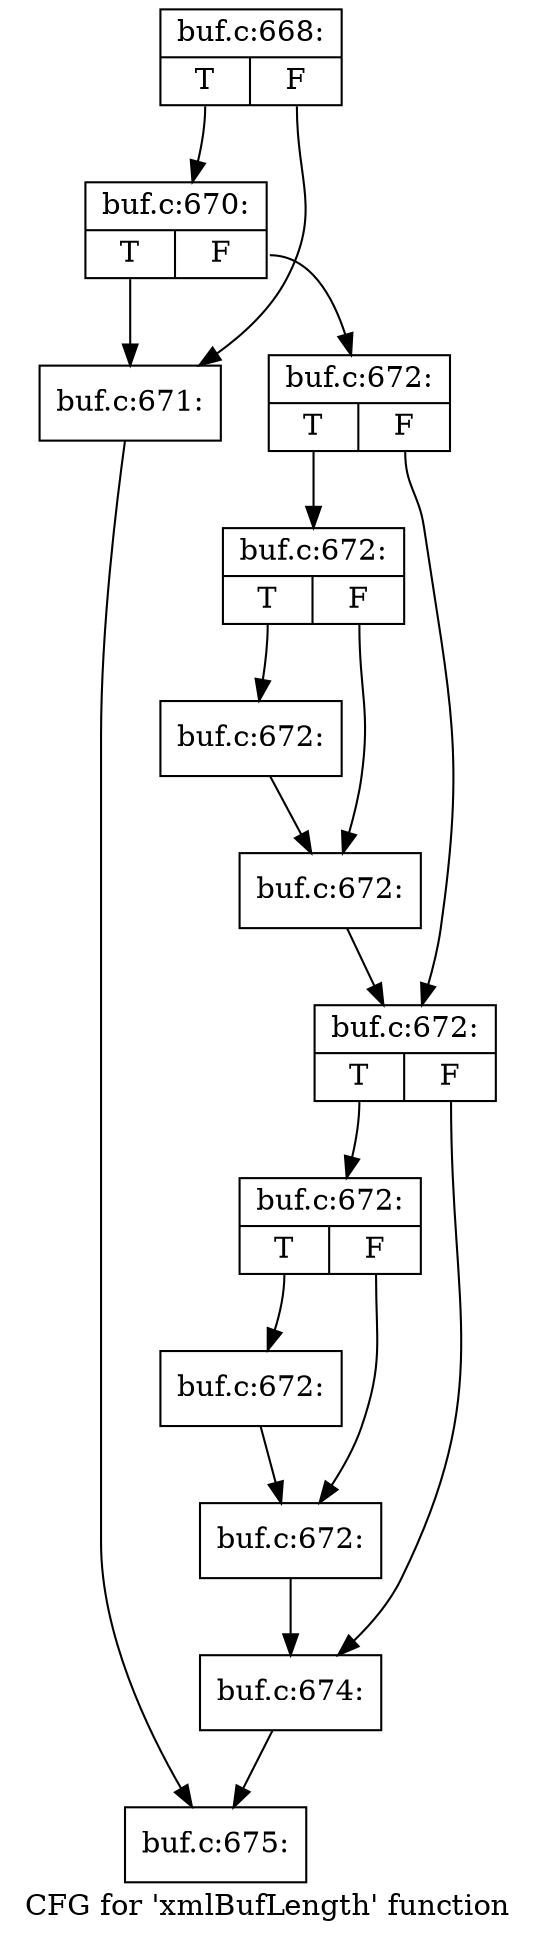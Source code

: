 digraph "CFG for 'xmlBufLength' function" {
	label="CFG for 'xmlBufLength' function";

	Node0x55b7de0 [shape=record,label="{buf.c:668:|{<s0>T|<s1>F}}"];
	Node0x55b7de0:s0 -> Node0x55b7d40;
	Node0x55b7de0:s1 -> Node0x55b7ca0;
	Node0x55b7d40 [shape=record,label="{buf.c:670:|{<s0>T|<s1>F}}"];
	Node0x55b7d40:s0 -> Node0x55b7ca0;
	Node0x55b7d40:s1 -> Node0x55b7cf0;
	Node0x55b7ca0 [shape=record,label="{buf.c:671:}"];
	Node0x55b7ca0 -> Node0x55b3190;
	Node0x55b7cf0 [shape=record,label="{buf.c:672:|{<s0>T|<s1>F}}"];
	Node0x55b7cf0:s0 -> Node0x55b8bc0;
	Node0x55b7cf0:s1 -> Node0x55b8c10;
	Node0x55b8bc0 [shape=record,label="{buf.c:672:|{<s0>T|<s1>F}}"];
	Node0x55b8bc0:s0 -> Node0x55b9190;
	Node0x55b8bc0:s1 -> Node0x55b91e0;
	Node0x55b9190 [shape=record,label="{buf.c:672:}"];
	Node0x55b9190 -> Node0x55b91e0;
	Node0x55b91e0 [shape=record,label="{buf.c:672:}"];
	Node0x55b91e0 -> Node0x55b8c10;
	Node0x55b8c10 [shape=record,label="{buf.c:672:|{<s0>T|<s1>F}}"];
	Node0x55b8c10:s0 -> Node0x55b9880;
	Node0x55b8c10:s1 -> Node0x55b98d0;
	Node0x55b9880 [shape=record,label="{buf.c:672:|{<s0>T|<s1>F}}"];
	Node0x55b9880:s0 -> Node0x55b9d20;
	Node0x55b9880:s1 -> Node0x5582df0;
	Node0x55b9d20 [shape=record,label="{buf.c:672:}"];
	Node0x55b9d20 -> Node0x5582df0;
	Node0x5582df0 [shape=record,label="{buf.c:672:}"];
	Node0x5582df0 -> Node0x55b98d0;
	Node0x55b98d0 [shape=record,label="{buf.c:674:}"];
	Node0x55b98d0 -> Node0x55b3190;
	Node0x55b3190 [shape=record,label="{buf.c:675:}"];
}

